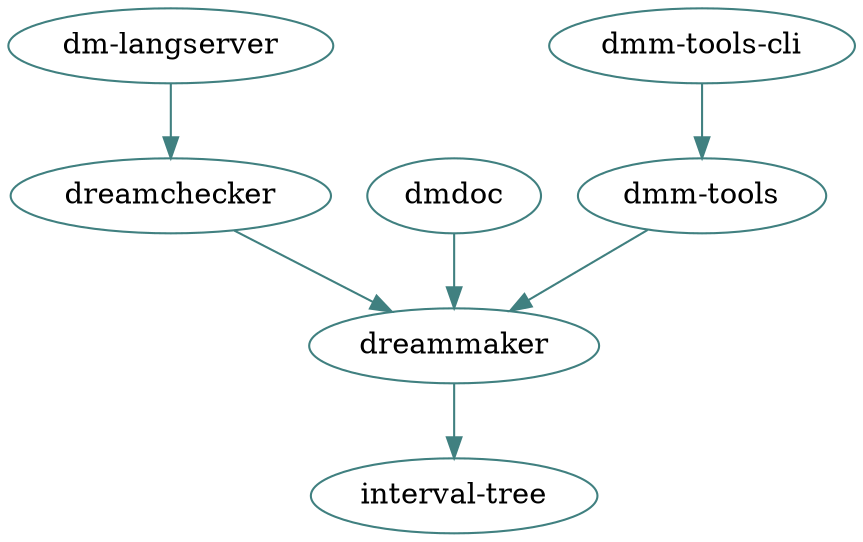 strict digraph {
    graph [bgcolor="transparent"]
    node [color="#408080"; style="filled"; fillcolor="white"]
    edge [color="#408080"]

    "dm-langserver" -> "dreamchecker"
    "dreamchecker" -> "dreammaker"
    "dreammaker" -> "interval-tree"
    "dmdoc" -> "dreammaker"
    "dmm-tools" -> "dreammaker"
    "dmm-tools-cli" -> "dmm-tools"
    #"spaceman-dmm" -> "dmm-tools"
}
